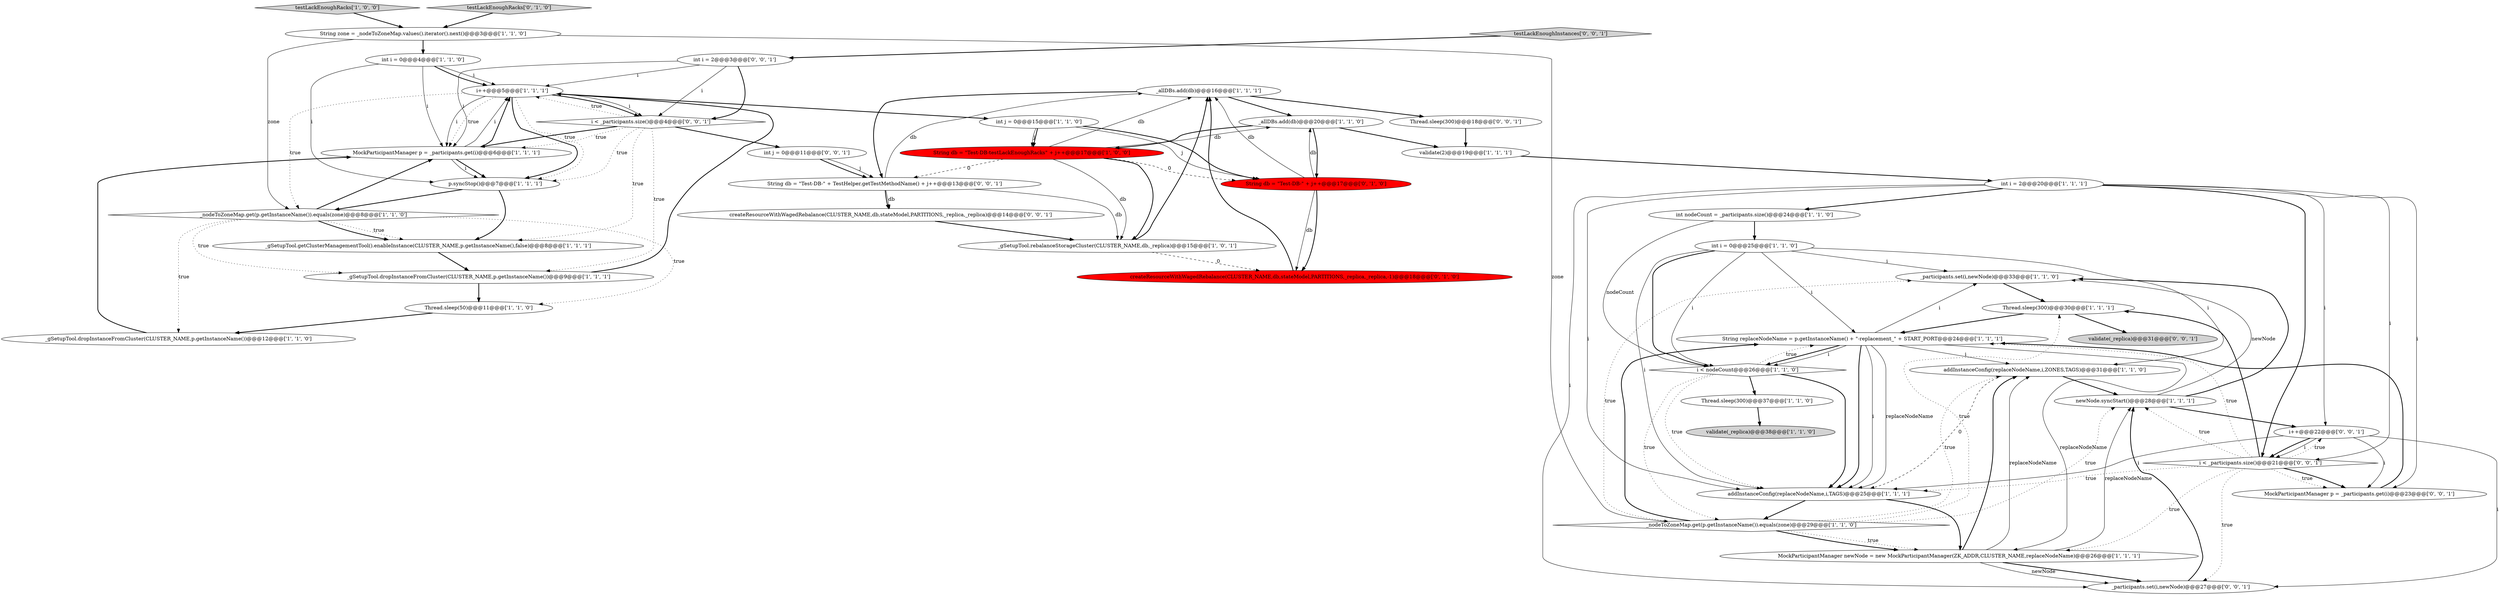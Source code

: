 digraph {
30 [style = filled, label = "_participants.set(i,newNode)@@@33@@@['1', '1', '0']", fillcolor = white, shape = ellipse image = "AAA0AAABBB1BBB"];
37 [style = filled, label = "MockParticipantManager p = _participants.get(i)@@@23@@@['0', '0', '1']", fillcolor = white, shape = ellipse image = "AAA0AAABBB3BBB"];
36 [style = filled, label = "_participants.set(i,newNode)@@@27@@@['0', '0', '1']", fillcolor = white, shape = ellipse image = "AAA0AAABBB3BBB"];
7 [style = filled, label = "_allDBs.add(db)@@@16@@@['1', '1', '1']", fillcolor = white, shape = ellipse image = "AAA0AAABBB1BBB"];
18 [style = filled, label = "_gSetupTool.dropInstanceFromCluster(CLUSTER_NAME,p.getInstanceName())@@@12@@@['1', '1', '0']", fillcolor = white, shape = ellipse image = "AAA0AAABBB1BBB"];
15 [style = filled, label = "_gSetupTool.getClusterManagementTool().enableInstance(CLUSTER_NAME,p.getInstanceName(),false)@@@8@@@['1', '1', '1']", fillcolor = white, shape = ellipse image = "AAA0AAABBB1BBB"];
3 [style = filled, label = "validate(2)@@@19@@@['1', '1', '1']", fillcolor = white, shape = ellipse image = "AAA0AAABBB1BBB"];
27 [style = filled, label = "validate(_replica)@@@38@@@['1', '1', '0']", fillcolor = lightgray, shape = ellipse image = "AAA0AAABBB1BBB"];
43 [style = filled, label = "testLackEnoughInstances['0', '0', '1']", fillcolor = lightgray, shape = diamond image = "AAA0AAABBB3BBB"];
29 [style = filled, label = "int j = 0@@@15@@@['1', '1', '0']", fillcolor = white, shape = ellipse image = "AAA0AAABBB1BBB"];
38 [style = filled, label = "int i = 2@@@3@@@['0', '0', '1']", fillcolor = white, shape = ellipse image = "AAA0AAABBB3BBB"];
9 [style = filled, label = "MockParticipantManager newNode = new MockParticipantManager(ZK_ADDR,CLUSTER_NAME,replaceNodeName)@@@26@@@['1', '1', '1']", fillcolor = white, shape = ellipse image = "AAA0AAABBB1BBB"];
4 [style = filled, label = "String zone = _nodeToZoneMap.values().iterator().next()@@@3@@@['1', '1', '0']", fillcolor = white, shape = ellipse image = "AAA0AAABBB1BBB"];
10 [style = filled, label = "_gSetupTool.dropInstanceFromCluster(CLUSTER_NAME,p.getInstanceName())@@@9@@@['1', '1', '1']", fillcolor = white, shape = ellipse image = "AAA0AAABBB1BBB"];
40 [style = filled, label = "i < _participants.size()@@@21@@@['0', '0', '1']", fillcolor = white, shape = diamond image = "AAA0AAABBB3BBB"];
12 [style = filled, label = "String db = \"Test-DB-testLackEnoughRacks\" + j++@@@17@@@['1', '0', '0']", fillcolor = red, shape = ellipse image = "AAA1AAABBB1BBB"];
19 [style = filled, label = "String replaceNodeName = p.getInstanceName() + \"-replacement_\" + START_PORT@@@24@@@['1', '1', '1']", fillcolor = white, shape = ellipse image = "AAA0AAABBB1BBB"];
23 [style = filled, label = "testLackEnoughRacks['1', '0', '0']", fillcolor = lightgray, shape = diamond image = "AAA0AAABBB1BBB"];
0 [style = filled, label = "newNode.syncStart()@@@28@@@['1', '1', '1']", fillcolor = white, shape = ellipse image = "AAA0AAABBB1BBB"];
14 [style = filled, label = "Thread.sleep(300)@@@37@@@['1', '1', '0']", fillcolor = white, shape = ellipse image = "AAA0AAABBB1BBB"];
42 [style = filled, label = "String db = \"Test-DB-\" + TestHelper.getTestMethodName() + j++@@@13@@@['0', '0', '1']", fillcolor = white, shape = ellipse image = "AAA0AAABBB3BBB"];
5 [style = filled, label = "_gSetupTool.rebalanceStorageCluster(CLUSTER_NAME,db,_replica)@@@15@@@['1', '0', '1']", fillcolor = white, shape = ellipse image = "AAA0AAABBB1BBB"];
26 [style = filled, label = "addInstanceConfig(replaceNodeName,i,TAGS)@@@25@@@['1', '1', '1']", fillcolor = white, shape = ellipse image = "AAA0AAABBB1BBB"];
32 [style = filled, label = "String db = \"Test-DB-\" + j++@@@17@@@['0', '1', '0']", fillcolor = red, shape = ellipse image = "AAA1AAABBB2BBB"];
20 [style = filled, label = "int nodeCount = _participants.size()@@@24@@@['1', '1', '0']", fillcolor = white, shape = ellipse image = "AAA0AAABBB1BBB"];
13 [style = filled, label = "int i = 2@@@20@@@['1', '1', '1']", fillcolor = white, shape = ellipse image = "AAA0AAABBB1BBB"];
31 [style = filled, label = "testLackEnoughRacks['0', '1', '0']", fillcolor = lightgray, shape = diamond image = "AAA0AAABBB2BBB"];
24 [style = filled, label = "MockParticipantManager p = _participants.get(i)@@@6@@@['1', '1', '1']", fillcolor = white, shape = ellipse image = "AAA0AAABBB1BBB"];
17 [style = filled, label = "_nodeToZoneMap.get(p.getInstanceName()).equals(zone)@@@8@@@['1', '1', '0']", fillcolor = white, shape = diamond image = "AAA0AAABBB1BBB"];
41 [style = filled, label = "Thread.sleep(300)@@@18@@@['0', '0', '1']", fillcolor = white, shape = ellipse image = "AAA0AAABBB3BBB"];
44 [style = filled, label = "validate(_replica)@@@31@@@['0', '0', '1']", fillcolor = lightgray, shape = ellipse image = "AAA0AAABBB3BBB"];
34 [style = filled, label = "int j = 0@@@11@@@['0', '0', '1']", fillcolor = white, shape = ellipse image = "AAA0AAABBB3BBB"];
6 [style = filled, label = "int i = 0@@@4@@@['1', '1', '0']", fillcolor = white, shape = ellipse image = "AAA0AAABBB1BBB"];
11 [style = filled, label = "_nodeToZoneMap.get(p.getInstanceName()).equals(zone)@@@29@@@['1', '1', '0']", fillcolor = white, shape = diamond image = "AAA0AAABBB1BBB"];
21 [style = filled, label = "i < nodeCount@@@26@@@['1', '1', '0']", fillcolor = white, shape = diamond image = "AAA0AAABBB1BBB"];
25 [style = filled, label = "i++@@@5@@@['1', '1', '1']", fillcolor = white, shape = ellipse image = "AAA0AAABBB1BBB"];
1 [style = filled, label = "addInstanceConfig(replaceNodeName,i,ZONES,TAGS)@@@31@@@['1', '1', '0']", fillcolor = white, shape = ellipse image = "AAA0AAABBB1BBB"];
28 [style = filled, label = "_allDBs.add(db)@@@20@@@['1', '1', '0']", fillcolor = white, shape = ellipse image = "AAA0AAABBB1BBB"];
8 [style = filled, label = "int i = 0@@@25@@@['1', '1', '0']", fillcolor = white, shape = ellipse image = "AAA0AAABBB1BBB"];
33 [style = filled, label = "createResourceWithWagedRebalance(CLUSTER_NAME,db,stateModel,PARTITIONS,_replica,_replica,-1)@@@18@@@['0', '1', '0']", fillcolor = red, shape = ellipse image = "AAA1AAABBB2BBB"];
35 [style = filled, label = "createResourceWithWagedRebalance(CLUSTER_NAME,db,stateModel,PARTITIONS,_replica,_replica)@@@14@@@['0', '0', '1']", fillcolor = white, shape = ellipse image = "AAA0AAABBB3BBB"];
16 [style = filled, label = "Thread.sleep(50)@@@11@@@['1', '1', '0']", fillcolor = white, shape = ellipse image = "AAA0AAABBB1BBB"];
45 [style = filled, label = "i++@@@22@@@['0', '0', '1']", fillcolor = white, shape = ellipse image = "AAA0AAABBB3BBB"];
2 [style = filled, label = "p.syncStop()@@@7@@@['1', '1', '1']", fillcolor = white, shape = ellipse image = "AAA0AAABBB1BBB"];
39 [style = filled, label = "i < _participants.size()@@@4@@@['0', '0', '1']", fillcolor = white, shape = diamond image = "AAA0AAABBB3BBB"];
22 [style = filled, label = "Thread.sleep(300)@@@30@@@['1', '1', '1']", fillcolor = white, shape = ellipse image = "AAA0AAABBB1BBB"];
0->30 [style = bold, label=""];
8->26 [style = solid, label="i"];
15->10 [style = bold, label=""];
29->12 [style = solid, label="j"];
12->5 [style = bold, label=""];
21->11 [style = dotted, label="true"];
13->26 [style = solid, label="i"];
39->24 [style = dotted, label="true"];
11->1 [style = dotted, label="true"];
38->25 [style = solid, label="i"];
26->9 [style = bold, label=""];
39->24 [style = bold, label=""];
25->29 [style = bold, label=""];
38->24 [style = solid, label="i"];
40->36 [style = dotted, label="true"];
11->9 [style = bold, label=""];
40->37 [style = dotted, label="true"];
38->39 [style = bold, label=""];
26->11 [style = bold, label=""];
40->9 [style = dotted, label="true"];
12->28 [style = solid, label="db"];
21->26 [style = bold, label=""];
36->0 [style = bold, label=""];
17->15 [style = dotted, label="true"];
21->26 [style = dotted, label="true"];
42->5 [style = solid, label="db"];
11->0 [style = dotted, label="true"];
2->15 [style = bold, label=""];
40->22 [style = bold, label=""];
28->3 [style = bold, label=""];
40->37 [style = bold, label=""];
33->7 [style = bold, label=""];
39->2 [style = dotted, label="true"];
19->26 [style = solid, label="replaceNodeName"];
42->35 [style = solid, label="db"];
29->32 [style = solid, label="j"];
39->25 [style = dotted, label="true"];
40->26 [style = dotted, label="true"];
39->34 [style = bold, label=""];
31->4 [style = bold, label=""];
45->36 [style = solid, label="i"];
34->42 [style = bold, label=""];
1->0 [style = bold, label=""];
13->40 [style = bold, label=""];
25->2 [style = bold, label=""];
45->40 [style = solid, label="i"];
17->16 [style = dotted, label="true"];
35->5 [style = bold, label=""];
32->28 [style = solid, label="db"];
20->8 [style = bold, label=""];
4->17 [style = solid, label="zone"];
6->2 [style = solid, label="i"];
10->25 [style = bold, label=""];
19->26 [style = bold, label=""];
29->32 [style = bold, label=""];
12->5 [style = solid, label="db"];
5->33 [style = dashed, label="0"];
17->15 [style = bold, label=""];
8->19 [style = solid, label="i"];
7->42 [style = bold, label=""];
5->7 [style = bold, label=""];
39->10 [style = dotted, label="true"];
9->0 [style = solid, label="replaceNodeName"];
34->42 [style = solid, label="j"];
9->1 [style = bold, label=""];
4->11 [style = solid, label="zone"];
22->44 [style = bold, label=""];
13->36 [style = solid, label="i"];
2->17 [style = bold, label=""];
18->24 [style = bold, label=""];
16->18 [style = bold, label=""];
25->39 [style = bold, label=""];
17->18 [style = dotted, label="true"];
22->19 [style = bold, label=""];
0->45 [style = bold, label=""];
13->45 [style = solid, label="i"];
11->30 [style = dotted, label="true"];
45->37 [style = solid, label="i"];
1->26 [style = dashed, label="0"];
0->30 [style = solid, label="newNode"];
12->32 [style = dashed, label="0"];
25->24 [style = dotted, label="true"];
19->30 [style = solid, label="i"];
11->9 [style = dotted, label="true"];
28->12 [style = bold, label=""];
32->33 [style = bold, label=""];
8->30 [style = solid, label="i"];
28->32 [style = bold, label=""];
20->21 [style = solid, label="nodeCount"];
19->1 [style = solid, label="i"];
12->42 [style = dashed, label="0"];
43->38 [style = bold, label=""];
10->16 [style = bold, label=""];
7->28 [style = bold, label=""];
24->25 [style = bold, label=""];
42->7 [style = solid, label="db"];
7->41 [style = bold, label=""];
14->27 [style = bold, label=""];
13->40 [style = solid, label="i"];
25->2 [style = dotted, label="true"];
32->7 [style = solid, label="db"];
45->40 [style = bold, label=""];
40->19 [style = dotted, label="true"];
21->14 [style = bold, label=""];
9->36 [style = bold, label=""];
19->21 [style = bold, label=""];
8->21 [style = solid, label="i"];
30->22 [style = bold, label=""];
32->33 [style = solid, label="db"];
24->2 [style = bold, label=""];
4->6 [style = bold, label=""];
24->2 [style = solid, label="i"];
41->3 [style = bold, label=""];
13->37 [style = solid, label="i"];
23->4 [style = bold, label=""];
11->19 [style = bold, label=""];
40->0 [style = dotted, label="true"];
6->24 [style = solid, label="i"];
19->26 [style = solid, label="i"];
11->22 [style = dotted, label="true"];
19->9 [style = solid, label="replaceNodeName"];
42->35 [style = bold, label=""];
17->10 [style = dotted, label="true"];
45->26 [style = solid, label="i"];
17->24 [style = bold, label=""];
29->12 [style = bold, label=""];
39->15 [style = dotted, label="true"];
19->21 [style = solid, label="i"];
6->25 [style = solid, label="i"];
25->17 [style = dotted, label="true"];
9->1 [style = solid, label="replaceNodeName"];
8->1 [style = solid, label="i"];
25->24 [style = solid, label="i"];
21->19 [style = dotted, label="true"];
3->13 [style = bold, label=""];
8->21 [style = bold, label=""];
38->39 [style = solid, label="i"];
37->19 [style = bold, label=""];
40->45 [style = dotted, label="true"];
9->36 [style = solid, label="newNode"];
25->39 [style = solid, label="i"];
24->25 [style = solid, label="i"];
12->7 [style = solid, label="db"];
6->25 [style = bold, label=""];
13->20 [style = bold, label=""];
}

